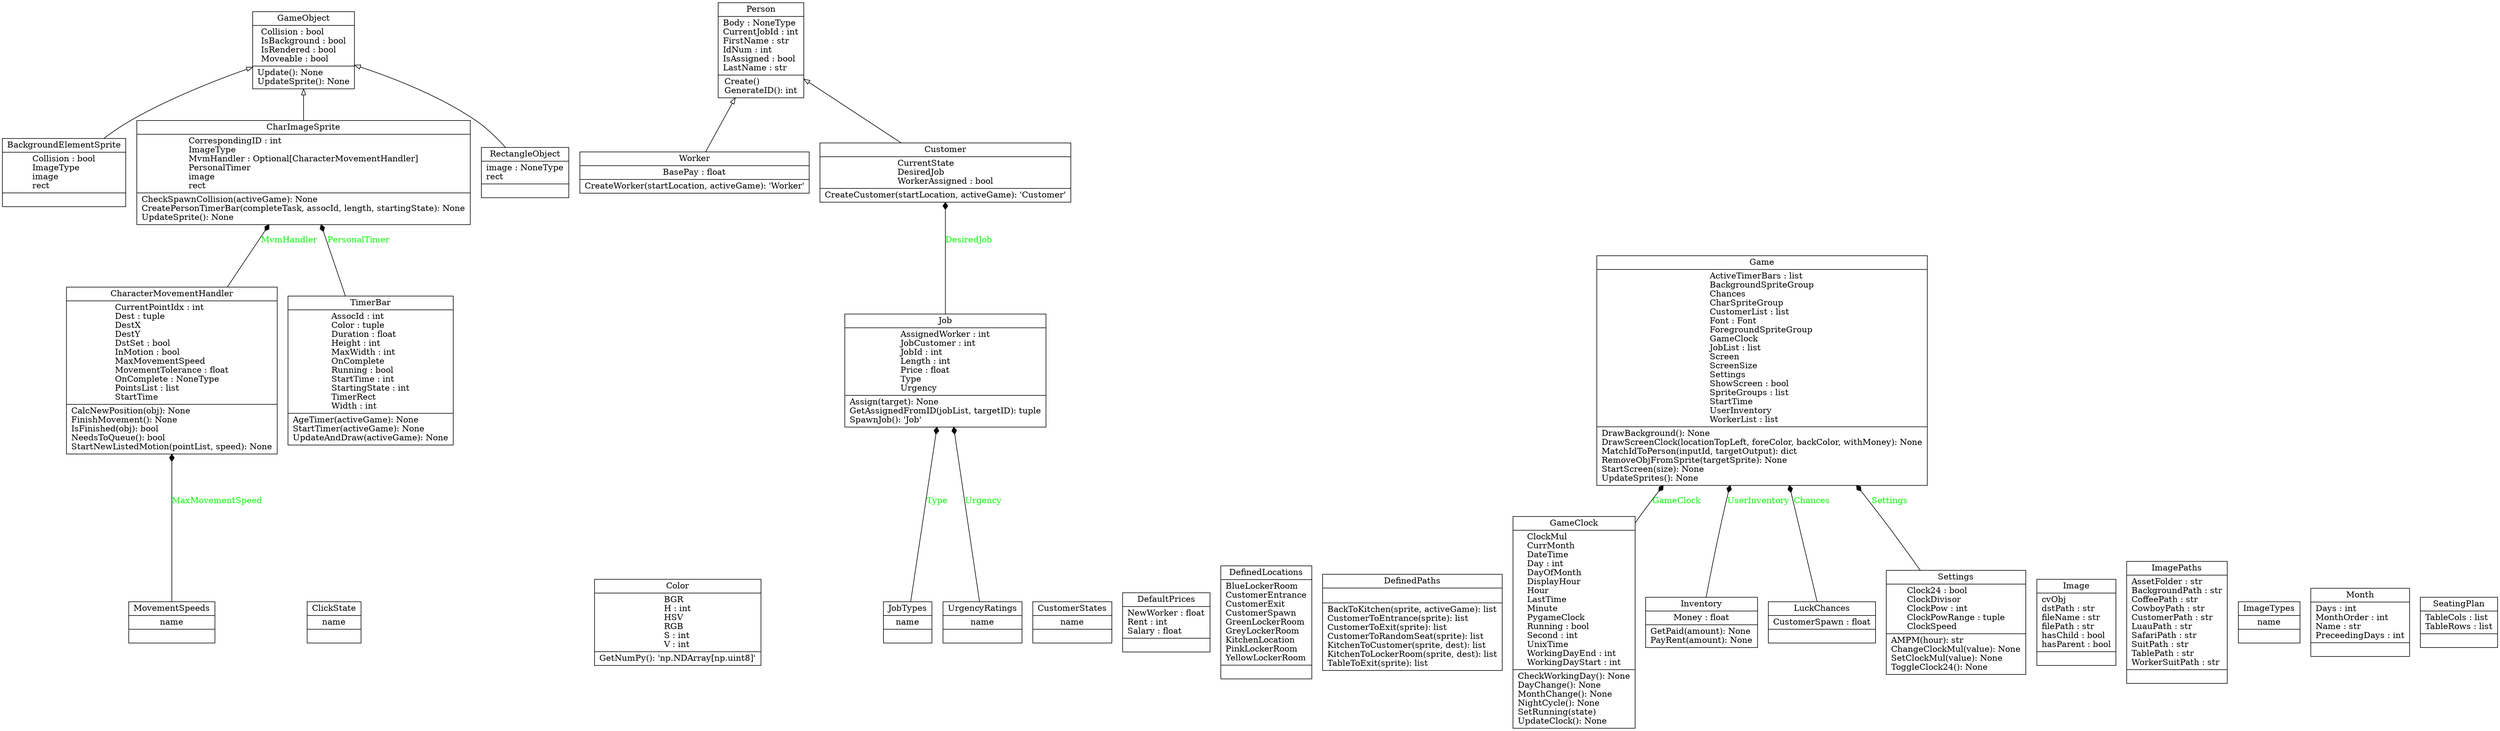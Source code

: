 digraph "classes" {
rankdir=BT
charset="utf-8"
"Classes.Sprite.BackgroundElementSprite" [color="black", fontcolor="black", label=<{BackgroundElementSprite|Collision : bool<br ALIGN="LEFT"/>ImageType<br ALIGN="LEFT"/>image<br ALIGN="LEFT"/>rect<br ALIGN="LEFT"/>|}>, shape="record", style="solid"];
"Classes.Sprite.CharImageSprite" [color="black", fontcolor="black", label=<{CharImageSprite|CorrespondingID : int<br ALIGN="LEFT"/>ImageType<br ALIGN="LEFT"/>MvmHandler : Optional[CharacterMovementHandler]<br ALIGN="LEFT"/>PersonalTimer<br ALIGN="LEFT"/>image<br ALIGN="LEFT"/>rect<br ALIGN="LEFT"/>|CheckSpawnCollision(activeGame): None<br ALIGN="LEFT"/>CreatePersonTimerBar(completeTask, assocId, length, startingState): None<br ALIGN="LEFT"/>UpdateSprite(): None<br ALIGN="LEFT"/>}>, shape="record", style="solid"];
"Handlers.MovementHandler.CharacterMovementHandler" [color="black", fontcolor="black", label=<{CharacterMovementHandler|CurrentPointIdx : int<br ALIGN="LEFT"/>Dest : tuple<br ALIGN="LEFT"/>DestX<br ALIGN="LEFT"/>DestY<br ALIGN="LEFT"/>DstSet : bool<br ALIGN="LEFT"/>InMotion : bool<br ALIGN="LEFT"/>MaxMovementSpeed<br ALIGN="LEFT"/>MovementTolerance : float<br ALIGN="LEFT"/>OnComplete : NoneType<br ALIGN="LEFT"/>PointsList : list<br ALIGN="LEFT"/>StartTime<br ALIGN="LEFT"/>|CalcNewPosition(obj): None<br ALIGN="LEFT"/>FinishMovement(): None<br ALIGN="LEFT"/>IsFinished(obj): bool<br ALIGN="LEFT"/>NeedsToQueue(): bool<br ALIGN="LEFT"/>StartNewListedMotion(pointList, speed): None<br ALIGN="LEFT"/>}>, shape="record", style="solid"];
"Handlers.ClickHandler.ClickState" [color="black", fontcolor="black", label=<{ClickState|name<br ALIGN="LEFT"/>|}>, shape="record", style="solid"];
"Definitions.ColorTools.Color" [color="black", fontcolor="black", label=<{Color|BGR<br ALIGN="LEFT"/>H : int<br ALIGN="LEFT"/>HSV<br ALIGN="LEFT"/>RGB<br ALIGN="LEFT"/>S : int<br ALIGN="LEFT"/>V : int<br ALIGN="LEFT"/>|GetNumPy(): 'np.NDArray[np.uint8]'<br ALIGN="LEFT"/>}>, shape="record", style="solid"];
"Classes.People.Customer" [color="black", fontcolor="black", label=<{Customer|CurrentState<br ALIGN="LEFT"/>DesiredJob<br ALIGN="LEFT"/>WorkerAssigned : bool<br ALIGN="LEFT"/>|CreateCustomer(startLocation, activeGame): 'Customer'<br ALIGN="LEFT"/>}>, shape="record", style="solid"];
"Definitions.CustomerStates.CustomerStates" [color="black", fontcolor="black", label=<{CustomerStates|name<br ALIGN="LEFT"/>|}>, shape="record", style="solid"];
"Definitions.Prices.DefaultPrices" [color="black", fontcolor="black", label=<{DefaultPrices|NewWorker : float<br ALIGN="LEFT"/>Rent : int<br ALIGN="LEFT"/>Salary : float<br ALIGN="LEFT"/>|}>, shape="record", style="solid"];
"Definitions.DefinedLocations.DefinedLocations" [color="black", fontcolor="black", label=<{DefinedLocations|BlueLockerRoom<br ALIGN="LEFT"/>CustomerEntrance<br ALIGN="LEFT"/>CustomerExit<br ALIGN="LEFT"/>CustomerSpawn<br ALIGN="LEFT"/>GreenLockerRoom<br ALIGN="LEFT"/>GreyLockerRoom<br ALIGN="LEFT"/>KitchenLocation<br ALIGN="LEFT"/>PinkLockerRoom<br ALIGN="LEFT"/>YellowLockerRoom<br ALIGN="LEFT"/>|}>, shape="record", style="solid"];
"Definitions.DefinedPaths.DefinedPaths" [color="black", fontcolor="black", label=<{DefinedPaths|<br ALIGN="LEFT"/>|BackToKitchen(sprite, activeGame): list<br ALIGN="LEFT"/>CustomerToEntrance(sprite): list<br ALIGN="LEFT"/>CustomerToExit(sprite): list<br ALIGN="LEFT"/>CustomerToRandomSeat(sprite): list<br ALIGN="LEFT"/>KitchenToCustomer(sprite, dest): list<br ALIGN="LEFT"/>KitchenToLockerRoom(sprite, dest): list<br ALIGN="LEFT"/>TableToExit(sprite): list<br ALIGN="LEFT"/>}>, shape="record", style="solid"];
"Classes.Game.Game" [color="black", fontcolor="black", label=<{Game|ActiveTimerBars : list<br ALIGN="LEFT"/>BackgroundSpriteGroup<br ALIGN="LEFT"/>Chances<br ALIGN="LEFT"/>CharSpriteGroup<br ALIGN="LEFT"/>CustomerList : list<br ALIGN="LEFT"/>Font : Font<br ALIGN="LEFT"/>ForegroundSpriteGroup<br ALIGN="LEFT"/>GameClock<br ALIGN="LEFT"/>JobList : list<br ALIGN="LEFT"/>Screen<br ALIGN="LEFT"/>ScreenSize<br ALIGN="LEFT"/>Settings<br ALIGN="LEFT"/>ShowScreen : bool<br ALIGN="LEFT"/>SpriteGroups : list<br ALIGN="LEFT"/>StartTime<br ALIGN="LEFT"/>UserInventory<br ALIGN="LEFT"/>WorkerList : list<br ALIGN="LEFT"/>|DrawBackground(): None<br ALIGN="LEFT"/>DrawScreenClock(locationTopLeft, foreColor, backColor, withMoney): None<br ALIGN="LEFT"/>MatchIdToPerson(inputId, targetOutput): dict<br ALIGN="LEFT"/>RemoveObjFromSprite(targetSprite): None<br ALIGN="LEFT"/>StartScreen(size): None<br ALIGN="LEFT"/>UpdateSprites(): None<br ALIGN="LEFT"/>}>, shape="record", style="solid"];
"Classes.GameClock.GameClock" [color="black", fontcolor="black", label=<{GameClock|ClockMul<br ALIGN="LEFT"/>CurrMonth<br ALIGN="LEFT"/>DateTime<br ALIGN="LEFT"/>Day : int<br ALIGN="LEFT"/>DayOfMonth<br ALIGN="LEFT"/>DisplayHour<br ALIGN="LEFT"/>Hour<br ALIGN="LEFT"/>LastTime<br ALIGN="LEFT"/>Minute<br ALIGN="LEFT"/>PygameClock<br ALIGN="LEFT"/>Running : bool<br ALIGN="LEFT"/>Second : int<br ALIGN="LEFT"/>UnixTime<br ALIGN="LEFT"/>WorkingDayEnd : int<br ALIGN="LEFT"/>WorkingDayStart : int<br ALIGN="LEFT"/>|CheckWorkingDay(): None<br ALIGN="LEFT"/>DayChange(): None<br ALIGN="LEFT"/>MonthChange(): None<br ALIGN="LEFT"/>NightCycle(): None<br ALIGN="LEFT"/>SetRunning(state)<br ALIGN="LEFT"/>UpdateClock(): None<br ALIGN="LEFT"/>}>, shape="record", style="solid"];
"Classes.GameObject.GameObject" [color="black", fontcolor="black", label=<{GameObject|Collision : bool<br ALIGN="LEFT"/>IsBackground : bool<br ALIGN="LEFT"/>IsRendered : bool<br ALIGN="LEFT"/>Moveable : bool<br ALIGN="LEFT"/>|Update(): None<br ALIGN="LEFT"/>UpdateSprite(): None<br ALIGN="LEFT"/>}>, shape="record", style="solid"];
"Utilities.MatchAndGroupImages.Image" [color="black", fontcolor="black", label=<{Image|cvObj<br ALIGN="LEFT"/>dstPath : str<br ALIGN="LEFT"/>fileName : str<br ALIGN="LEFT"/>filePath : str<br ALIGN="LEFT"/>hasChild : bool<br ALIGN="LEFT"/>hasParent : bool<br ALIGN="LEFT"/>|}>, shape="record", style="solid"];
"Assets.AssetLibrary.ImagePaths" [color="black", fontcolor="black", label=<{ImagePaths|AssetFolder : str<br ALIGN="LEFT"/>BackgroundPath : str<br ALIGN="LEFT"/>CoffeePath : str<br ALIGN="LEFT"/>CowboyPath : str<br ALIGN="LEFT"/>CustomerPath : str<br ALIGN="LEFT"/>LuauPath : str<br ALIGN="LEFT"/>SafariPath : str<br ALIGN="LEFT"/>SuitPath : str<br ALIGN="LEFT"/>TablePath : str<br ALIGN="LEFT"/>WorkerSuitPath : str<br ALIGN="LEFT"/>|}>, shape="record", style="solid"];
"Assets.AssetLibrary.ImageTypes" [color="black", fontcolor="black", label=<{ImageTypes|name<br ALIGN="LEFT"/>|}>, shape="record", style="solid"];
"Classes.Inventory.Inventory" [color="black", fontcolor="black", label=<{Inventory|Money : float<br ALIGN="LEFT"/>|GetPaid(amount): None<br ALIGN="LEFT"/>PayRent(amount): None<br ALIGN="LEFT"/>}>, shape="record", style="solid"];
"Classes.Jobs.Job" [color="black", fontcolor="black", label=<{Job|AssignedWorker : int<br ALIGN="LEFT"/>JobCustomer : int<br ALIGN="LEFT"/>JobId : int<br ALIGN="LEFT"/>Length : int<br ALIGN="LEFT"/>Price : float<br ALIGN="LEFT"/>Type<br ALIGN="LEFT"/>Urgency<br ALIGN="LEFT"/>|Assign(target): None<br ALIGN="LEFT"/>GetAssignedFromID(jobList, targetID): tuple<br ALIGN="LEFT"/>SpawnJob(): 'Job'<br ALIGN="LEFT"/>}>, shape="record", style="solid"];
"Classes.Jobs.JobTypes" [color="black", fontcolor="black", label=<{JobTypes|name<br ALIGN="LEFT"/>|}>, shape="record", style="solid"];
"Definitions.Chances.LuckChances" [color="black", fontcolor="black", label=<{LuckChances|CustomerSpawn : float<br ALIGN="LEFT"/>|}>, shape="record", style="solid"];
"Classes.GameClock.Month" [color="black", fontcolor="black", label=<{Month|Days : int<br ALIGN="LEFT"/>MonthOrder : int<br ALIGN="LEFT"/>Name : str<br ALIGN="LEFT"/>PreceedingDays : int<br ALIGN="LEFT"/>|}>, shape="record", style="solid"];
"Handlers.MovementHandler.MovementSpeeds" [color="black", fontcolor="black", label=<{MovementSpeeds|name<br ALIGN="LEFT"/>|}>, shape="record", style="solid"];
"Classes.People.Person" [color="black", fontcolor="black", label=<{Person|Body : NoneType<br ALIGN="LEFT"/>CurrentJobId : int<br ALIGN="LEFT"/>FirstName : str<br ALIGN="LEFT"/>IdNum : int<br ALIGN="LEFT"/>IsAssigned : bool<br ALIGN="LEFT"/>LastName : str<br ALIGN="LEFT"/>|Create()<br ALIGN="LEFT"/>GenerateID(): int<br ALIGN="LEFT"/>}>, shape="record", style="solid"];
"Classes.Sprite.RectangleObject" [color="black", fontcolor="black", label=<{RectangleObject|image : NoneType<br ALIGN="LEFT"/>rect<br ALIGN="LEFT"/>|}>, shape="record", style="solid"];
"Definitions.DefinedLocations.SeatingPlan" [color="black", fontcolor="black", label=<{SeatingPlan|TableCols : list<br ALIGN="LEFT"/>TableRows : list<br ALIGN="LEFT"/>|}>, shape="record", style="solid"];
"Classes.Settings.Settings" [color="black", fontcolor="black", label=<{Settings|Clock24 : bool<br ALIGN="LEFT"/>ClockDivisor<br ALIGN="LEFT"/>ClockPow : int<br ALIGN="LEFT"/>ClockPowRange : tuple<br ALIGN="LEFT"/>ClockSpeed<br ALIGN="LEFT"/>|AMPM(hour): str<br ALIGN="LEFT"/>ChangeClockMul(value): None<br ALIGN="LEFT"/>SetClockMul(value): None<br ALIGN="LEFT"/>ToggleClock24(): None<br ALIGN="LEFT"/>}>, shape="record", style="solid"];
"Classes.TimerBar.TimerBar" [color="black", fontcolor="black", label=<{TimerBar|AssocId : int<br ALIGN="LEFT"/>Color : tuple<br ALIGN="LEFT"/>Duration : float<br ALIGN="LEFT"/>Height : int<br ALIGN="LEFT"/>MaxWidth : int<br ALIGN="LEFT"/>OnComplete<br ALIGN="LEFT"/>Running : bool<br ALIGN="LEFT"/>StartTime : int<br ALIGN="LEFT"/>StartingState : int<br ALIGN="LEFT"/>TimerRect<br ALIGN="LEFT"/>Width : int<br ALIGN="LEFT"/>|AgeTimer(activeGame): None<br ALIGN="LEFT"/>StartTimer(activeGame): None<br ALIGN="LEFT"/>UpdateAndDraw(activeGame): None<br ALIGN="LEFT"/>}>, shape="record", style="solid"];
"Classes.Jobs.UrgencyRatings" [color="black", fontcolor="black", label=<{UrgencyRatings|name<br ALIGN="LEFT"/>|}>, shape="record", style="solid"];
"Classes.People.Worker" [color="black", fontcolor="black", label=<{Worker|BasePay : float<br ALIGN="LEFT"/>|CreateWorker(startLocation, activeGame): 'Worker'<br ALIGN="LEFT"/>}>, shape="record", style="solid"];
"Classes.People.Customer" -> "Classes.People.Person" [arrowhead="empty", arrowtail="none"];
"Classes.People.Worker" -> "Classes.People.Person" [arrowhead="empty", arrowtail="none"];
"Classes.Sprite.BackgroundElementSprite" -> "Classes.GameObject.GameObject" [arrowhead="empty", arrowtail="none"];
"Classes.Sprite.CharImageSprite" -> "Classes.GameObject.GameObject" [arrowhead="empty", arrowtail="none"];
"Classes.Sprite.RectangleObject" -> "Classes.GameObject.GameObject" [arrowhead="empty", arrowtail="none"];
"Classes.GameClock.GameClock" -> "Classes.Game.Game" [arrowhead="diamond", arrowtail="none", fontcolor="green", label="GameClock", style="solid"];
"Classes.Inventory.Inventory" -> "Classes.Game.Game" [arrowhead="diamond", arrowtail="none", fontcolor="green", label="UserInventory", style="solid"];
"Classes.Jobs.Job" -> "Classes.People.Customer" [arrowhead="diamond", arrowtail="none", fontcolor="green", label="DesiredJob", style="solid"];
"Classes.Jobs.JobTypes" -> "Classes.Jobs.Job" [arrowhead="diamond", arrowtail="none", fontcolor="green", label="Type", style="solid"];
"Classes.Jobs.UrgencyRatings" -> "Classes.Jobs.Job" [arrowhead="diamond", arrowtail="none", fontcolor="green", label="Urgency", style="solid"];
"Classes.Settings.Settings" -> "Classes.Game.Game" [arrowhead="diamond", arrowtail="none", fontcolor="green", label="Settings", style="solid"];
"Classes.TimerBar.TimerBar" -> "Classes.Sprite.CharImageSprite" [arrowhead="diamond", arrowtail="none", fontcolor="green", label="PersonalTimer", style="solid"];
"Definitions.Chances.LuckChances" -> "Classes.Game.Game" [arrowhead="diamond", arrowtail="none", fontcolor="green", label="Chances", style="solid"];
"Handlers.MovementHandler.CharacterMovementHandler" -> "Classes.Sprite.CharImageSprite" [arrowhead="diamond", arrowtail="none", fontcolor="green", label="MvmHandler", style="solid"];
"Handlers.MovementHandler.MovementSpeeds" -> "Handlers.MovementHandler.CharacterMovementHandler" [arrowhead="diamond", arrowtail="none", fontcolor="green", label="MaxMovementSpeed", style="solid"];
}
